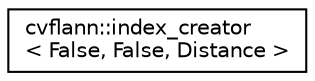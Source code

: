 digraph "Graphical Class Hierarchy"
{
 // LATEX_PDF_SIZE
  edge [fontname="Helvetica",fontsize="10",labelfontname="Helvetica",labelfontsize="10"];
  node [fontname="Helvetica",fontsize="10",shape=record];
  rankdir="LR";
  Node0 [label="cvflann::index_creator\l\< False, False, Distance \>",height=0.2,width=0.4,color="black", fillcolor="white", style="filled",URL="$structcvflann_1_1index__creator_3_01_false_00_01_false_00_01_distance_01_4.html",tooltip=" "];
}
